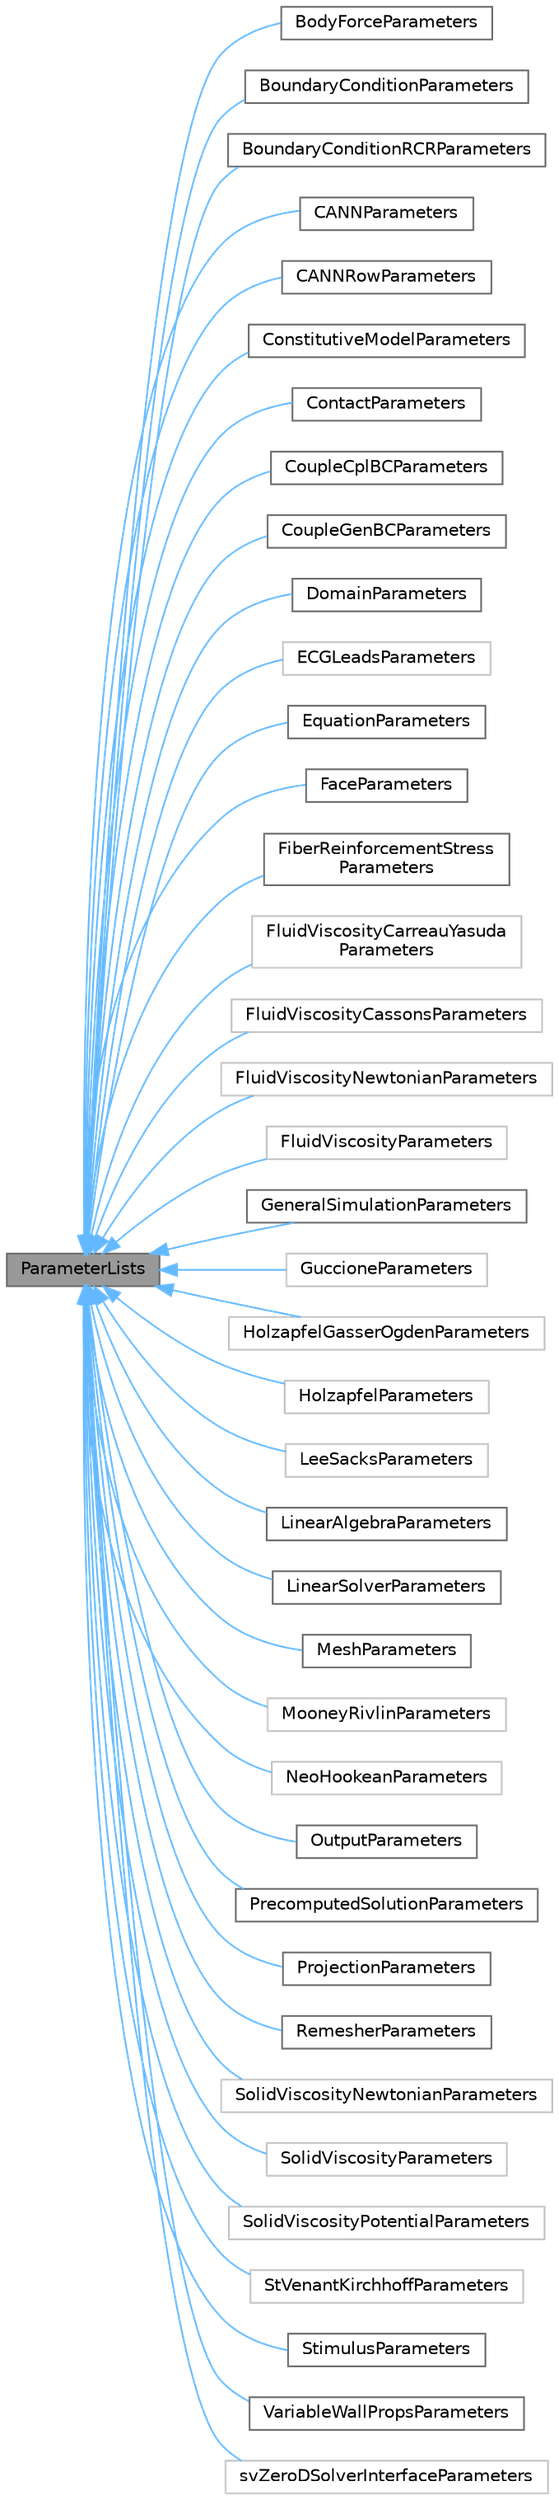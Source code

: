 digraph "ParameterLists"
{
 // LATEX_PDF_SIZE
  bgcolor="transparent";
  edge [fontname=Helvetica,fontsize=10,labelfontname=Helvetica,labelfontsize=10];
  node [fontname=Helvetica,fontsize=10,shape=box,height=0.2,width=0.4];
  rankdir="LR";
  Node1 [id="Node000001",label="ParameterLists",height=0.2,width=0.4,color="gray40", fillcolor="grey60", style="filled", fontcolor="black",tooltip="Defines parameter name and value, and stores them in maps for settng values from XML."];
  Node1 -> Node2 [id="edge1_Node000001_Node000002",dir="back",color="steelblue1",style="solid",tooltip=" "];
  Node2 [id="Node000002",label="BodyForceParameters",height=0.2,width=0.4,color="gray40", fillcolor="white", style="filled",URL="$class_body_force_parameters.html",tooltip="Body force over a mesh using the \"Add_BF\" command."];
  Node1 -> Node3 [id="edge2_Node000001_Node000003",dir="back",color="steelblue1",style="solid",tooltip=" "];
  Node3 [id="Node000003",label="BoundaryConditionParameters",height=0.2,width=0.4,color="gray40", fillcolor="white", style="filled",URL="$class_boundary_condition_parameters.html",tooltip="The BoundaryConditionParameters stores paramaters for various type of boundary conditions under the A..."];
  Node1 -> Node4 [id="edge3_Node000001_Node000004",dir="back",color="steelblue1",style="solid",tooltip=" "];
  Node4 [id="Node000004",label="BoundaryConditionRCRParameters",height=0.2,width=0.4,color="gray40", fillcolor="white", style="filled",URL="$class_boundary_condition_r_c_r_parameters.html",tooltip="RCR values for Neumann BC type."];
  Node1 -> Node5 [id="edge4_Node000001_Node000005",dir="back",color="steelblue1",style="solid",tooltip=" "];
  Node5 [id="Node000005",label="CANNParameters",height=0.2,width=0.4,color="gray40", fillcolor="white", style="filled",URL="$class_c_a_n_n_parameters.html",tooltip="The CANNParameters class stores the parameters table rows for xml element \"Constitutive_model type=CA..."];
  Node1 -> Node6 [id="edge5_Node000001_Node000006",dir="back",color="steelblue1",style="solid",tooltip=" "];
  Node6 [id="Node000006",label="CANNRowParameters",height=0.2,width=0.4,color="gray40", fillcolor="white", style="filled",URL="$class_c_a_n_n_row_parameters.html",tooltip="The CANNRowParameters class is used to store the parameters for each row of the CANN table for the xm..."];
  Node1 -> Node7 [id="edge6_Node000001_Node000007",dir="back",color="steelblue1",style="solid",tooltip=" "];
  Node7 [id="Node000007",label="ConstitutiveModelParameters",height=0.2,width=0.4,color="gray40", fillcolor="white", style="filled",URL="$class_constitutive_model_parameters.html",tooltip="The ConstitutiveModelParameters class store parameters for various constitutive models."];
  Node1 -> Node8 [id="edge7_Node000001_Node000008",dir="back",color="steelblue1",style="solid",tooltip=" "];
  Node8 [id="Node000008",label="ContactParameters",height=0.2,width=0.4,color="gray40", fillcolor="white", style="filled",URL="$class_contact_parameters.html",tooltip="The ContactParameters class stores parameters for the 'Contact'' XML element used to specify paramete..."];
  Node1 -> Node9 [id="edge8_Node000001_Node000009",dir="back",color="steelblue1",style="solid",tooltip=" "];
  Node9 [id="Node000009",label="CoupleCplBCParameters",height=0.2,width=0.4,color="gray40", fillcolor="white", style="filled",URL="$class_couple_cpl_b_c_parameters.html",tooltip="Couple to reduced-order models."];
  Node1 -> Node10 [id="edge9_Node000001_Node000010",dir="back",color="steelblue1",style="solid",tooltip=" "];
  Node10 [id="Node000010",label="CoupleGenBCParameters",height=0.2,width=0.4,color="gray40", fillcolor="white", style="filled",URL="$class_couple_gen_b_c_parameters.html",tooltip="Coupling to GenBC."];
  Node1 -> Node11 [id="edge10_Node000001_Node000011",dir="back",color="steelblue1",style="solid",tooltip=" "];
  Node11 [id="Node000011",label="DomainParameters",height=0.2,width=0.4,color="gray40", fillcolor="white", style="filled",URL="$class_domain_parameters.html",tooltip="The DomainParameters class stores parameters for the XML 'Domain' element to specify properties for s..."];
  Node1 -> Node12 [id="edge11_Node000001_Node000012",dir="back",color="steelblue1",style="solid",tooltip=" "];
  Node12 [id="Node000012",label="ECGLeadsParameters",height=0.2,width=0.4,color="grey75", fillcolor="white", style="filled",URL="$class_e_c_g_leads_parameters.html",tooltip=" "];
  Node1 -> Node13 [id="edge12_Node000001_Node000013",dir="back",color="steelblue1",style="solid",tooltip=" "];
  Node13 [id="Node000013",label="EquationParameters",height=0.2,width=0.4,color="gray40", fillcolor="white", style="filled",URL="$class_equation_parameters.html",tooltip="The EquationParameters class stores parameters for the 'Add_equation' XML element used to specify an ..."];
  Node1 -> Node14 [id="edge13_Node000001_Node000014",dir="back",color="steelblue1",style="solid",tooltip=" "];
  Node14 [id="Node000014",label="FaceParameters",height=0.2,width=0.4,color="gray40", fillcolor="white", style="filled",URL="$class_face_parameters.html",tooltip="The FaceParameters class is used to store parameters for the 'Add_face' XML element."];
  Node1 -> Node15 [id="edge14_Node000001_Node000015",dir="back",color="steelblue1",style="solid",tooltip=" "];
  Node15 [id="Node000015",label="FiberReinforcementStress\lParameters",height=0.2,width=0.4,color="gray40", fillcolor="white", style="filled",URL="$class_fiber_reinforcement_stress_parameters.html",tooltip="The FiberReinforcementStressParameters class stores fiber reinforcement stress parameters for the 'Fi..."];
  Node1 -> Node16 [id="edge15_Node000001_Node000016",dir="back",color="steelblue1",style="solid",tooltip=" "];
  Node16 [id="Node000016",label="FluidViscosityCarreauYasuda\lParameters",height=0.2,width=0.4,color="grey75", fillcolor="white", style="filled",URL="$class_fluid_viscosity_carreau_yasuda_parameters.html",tooltip=" "];
  Node1 -> Node17 [id="edge16_Node000001_Node000017",dir="back",color="steelblue1",style="solid",tooltip=" "];
  Node17 [id="Node000017",label="FluidViscosityCassonsParameters",height=0.2,width=0.4,color="grey75", fillcolor="white", style="filled",URL="$class_fluid_viscosity_cassons_parameters.html",tooltip=" "];
  Node1 -> Node18 [id="edge17_Node000001_Node000018",dir="back",color="steelblue1",style="solid",tooltip=" "];
  Node18 [id="Node000018",label="FluidViscosityNewtonianParameters",height=0.2,width=0.4,color="grey75", fillcolor="white", style="filled",URL="$class_fluid_viscosity_newtonian_parameters.html",tooltip=" "];
  Node1 -> Node19 [id="edge18_Node000001_Node000019",dir="back",color="steelblue1",style="solid",tooltip=" "];
  Node19 [id="Node000019",label="FluidViscosityParameters",height=0.2,width=0.4,color="grey75", fillcolor="white", style="filled",URL="$class_fluid_viscosity_parameters.html",tooltip=" "];
  Node1 -> Node20 [id="edge19_Node000001_Node000020",dir="back",color="steelblue1",style="solid",tooltip=" "];
  Node20 [id="Node000020",label="GeneralSimulationParameters",height=0.2,width=0.4,color="gray40", fillcolor="white", style="filled",URL="$class_general_simulation_parameters.html",tooltip="The GeneralSimulationParameters class stores paramaters for the 'GeneralSimulationParameters' XML ele..."];
  Node1 -> Node21 [id="edge20_Node000001_Node000021",dir="back",color="steelblue1",style="solid",tooltip=" "];
  Node21 [id="Node000021",label="GuccioneParameters",height=0.2,width=0.4,color="grey75", fillcolor="white", style="filled",URL="$class_guccione_parameters.html",tooltip=" "];
  Node1 -> Node22 [id="edge21_Node000001_Node000022",dir="back",color="steelblue1",style="solid",tooltip=" "];
  Node22 [id="Node000022",label="HolzapfelGasserOgdenParameters",height=0.2,width=0.4,color="grey75", fillcolor="white", style="filled",URL="$class_holzapfel_gasser_ogden_parameters.html",tooltip=" "];
  Node1 -> Node23 [id="edge22_Node000001_Node000023",dir="back",color="steelblue1",style="solid",tooltip=" "];
  Node23 [id="Node000023",label="HolzapfelParameters",height=0.2,width=0.4,color="grey75", fillcolor="white", style="filled",URL="$class_holzapfel_parameters.html",tooltip=" "];
  Node1 -> Node24 [id="edge23_Node000001_Node000024",dir="back",color="steelblue1",style="solid",tooltip=" "];
  Node24 [id="Node000024",label="LeeSacksParameters",height=0.2,width=0.4,color="grey75", fillcolor="white", style="filled",URL="$class_lee_sacks_parameters.html",tooltip=" "];
  Node1 -> Node25 [id="edge24_Node000001_Node000025",dir="back",color="steelblue1",style="solid",tooltip=" "];
  Node25 [id="Node000025",label="LinearAlgebraParameters",height=0.2,width=0.4,color="gray40", fillcolor="white", style="filled",URL="$class_linear_algebra_parameters.html",tooltip="The LinearAlgebraParameters class stores parameters for the 'Linear_algebra' XML element."];
  Node1 -> Node26 [id="edge25_Node000001_Node000026",dir="back",color="steelblue1",style="solid",tooltip=" "];
  Node26 [id="Node000026",label="LinearSolverParameters",height=0.2,width=0.4,color="gray40", fillcolor="white", style="filled",URL="$class_linear_solver_parameters.html",tooltip="The LinearSolverParameters class stores parameters for the 'LS' XML element."];
  Node1 -> Node27 [id="edge26_Node000001_Node000027",dir="back",color="steelblue1",style="solid",tooltip=" "];
  Node27 [id="Node000027",label="MeshParameters",height=0.2,width=0.4,color="gray40", fillcolor="white", style="filled",URL="$class_mesh_parameters.html",tooltip="The MeshParameters class is used to store paramaters for the 'Add_mesh' XML element."];
  Node1 -> Node28 [id="edge27_Node000001_Node000028",dir="back",color="steelblue1",style="solid",tooltip=" "];
  Node28 [id="Node000028",label="MooneyRivlinParameters",height=0.2,width=0.4,color="grey75", fillcolor="white", style="filled",URL="$class_mooney_rivlin_parameters.html",tooltip=" "];
  Node1 -> Node29 [id="edge28_Node000001_Node000029",dir="back",color="steelblue1",style="solid",tooltip=" "];
  Node29 [id="Node000029",label="NeoHookeanParameters",height=0.2,width=0.4,color="grey75", fillcolor="white", style="filled",URL="$class_neo_hookean_parameters.html",tooltip=" "];
  Node1 -> Node30 [id="edge29_Node000001_Node000030",dir="back",color="steelblue1",style="solid",tooltip=" "];
  Node30 [id="Node000030",label="OutputParameters",height=0.2,width=0.4,color="gray40", fillcolor="white", style="filled",URL="$class_output_parameters.html",tooltip="The OutputParameters class stores parameters for the Output XML element under Add_equation."];
  Node1 -> Node31 [id="edge30_Node000001_Node000031",dir="back",color="steelblue1",style="solid",tooltip=" "];
  Node31 [id="Node000031",label="PrecomputedSolutionParameters",height=0.2,width=0.4,color="gray40", fillcolor="white", style="filled",URL="$class_precomputed_solution_parameters.html",tooltip="The PrecomputedSolutionParameters class stores parameters for the 'Precomputed_solution' XML element ..."];
  Node1 -> Node32 [id="edge31_Node000001_Node000032",dir="back",color="steelblue1",style="solid",tooltip=" "];
  Node32 [id="Node000032",label="ProjectionParameters",height=0.2,width=0.4,color="gray40", fillcolor="white", style="filled",URL="$class_projection_parameters.html",tooltip="The ProjectionParameters class stores parameters for the 'Add_projection' XML element used for fluid-..."];
  Node1 -> Node33 [id="edge32_Node000001_Node000033",dir="back",color="steelblue1",style="solid",tooltip=" "];
  Node33 [id="Node000033",label="RemesherParameters",height=0.2,width=0.4,color="gray40", fillcolor="white", style="filled",URL="$class_remesher_parameters.html",tooltip="The RemesherParameters class stores parameters for the 'Remesher' XML element used for remeshing."];
  Node1 -> Node34 [id="edge33_Node000001_Node000034",dir="back",color="steelblue1",style="solid",tooltip=" "];
  Node34 [id="Node000034",label="SolidViscosityNewtonianParameters",height=0.2,width=0.4,color="grey75", fillcolor="white", style="filled",URL="$class_solid_viscosity_newtonian_parameters.html",tooltip=" "];
  Node1 -> Node35 [id="edge34_Node000001_Node000035",dir="back",color="steelblue1",style="solid",tooltip=" "];
  Node35 [id="Node000035",label="SolidViscosityParameters",height=0.2,width=0.4,color="grey75", fillcolor="white", style="filled",URL="$class_solid_viscosity_parameters.html",tooltip=" "];
  Node1 -> Node36 [id="edge35_Node000001_Node000036",dir="back",color="steelblue1",style="solid",tooltip=" "];
  Node36 [id="Node000036",label="SolidViscosityPotentialParameters",height=0.2,width=0.4,color="grey75", fillcolor="white", style="filled",URL="$class_solid_viscosity_potential_parameters.html",tooltip=" "];
  Node1 -> Node37 [id="edge36_Node000001_Node000037",dir="back",color="steelblue1",style="solid",tooltip=" "];
  Node37 [id="Node000037",label="StVenantKirchhoffParameters",height=0.2,width=0.4,color="grey75", fillcolor="white", style="filled",URL="$class_st_venant_kirchhoff_parameters.html",tooltip=" "];
  Node1 -> Node38 [id="edge37_Node000001_Node000038",dir="back",color="steelblue1",style="solid",tooltip=" "];
  Node38 [id="Node000038",label="StimulusParameters",height=0.2,width=0.4,color="gray40", fillcolor="white", style="filled",URL="$class_stimulus_parameters.html",tooltip="The StimulusParameters class stores parameters for 'Stimulus' XML element used to parameters for pace..."];
  Node1 -> Node39 [id="edge38_Node000001_Node000039",dir="back",color="steelblue1",style="solid",tooltip=" "];
  Node39 [id="Node000039",label="VariableWallPropsParameters",height=0.2,width=0.4,color="gray40", fillcolor="white", style="filled",URL="$class_variable_wall_props_parameters.html",tooltip="The VariableWallPropsParameters class stores parameters for variable wall properties for the CMM equa..."];
  Node1 -> Node40 [id="edge39_Node000001_Node000040",dir="back",color="steelblue1",style="solid",tooltip=" "];
  Node40 [id="Node000040",label="svZeroDSolverInterfaceParameters",height=0.2,width=0.4,color="grey75", fillcolor="white", style="filled",URL="$classsv_zero_d_solver_interface_parameters.html",tooltip=" "];
}
